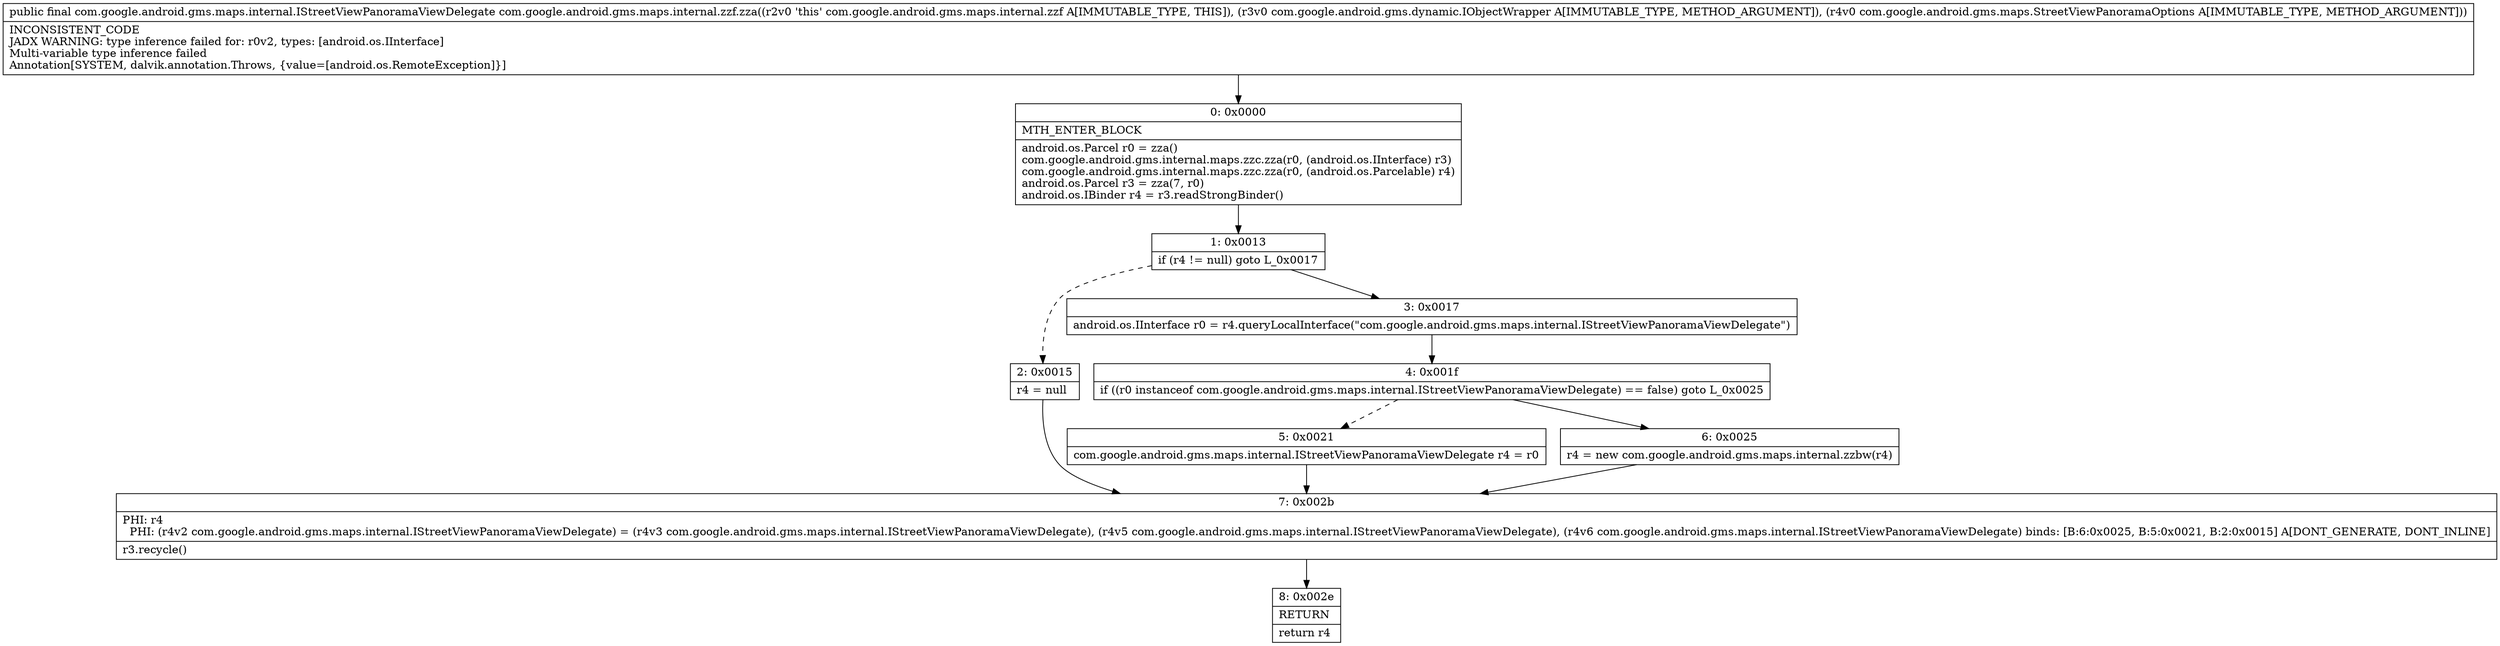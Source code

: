 digraph "CFG forcom.google.android.gms.maps.internal.zzf.zza(Lcom\/google\/android\/gms\/dynamic\/IObjectWrapper;Lcom\/google\/android\/gms\/maps\/StreetViewPanoramaOptions;)Lcom\/google\/android\/gms\/maps\/internal\/IStreetViewPanoramaViewDelegate;" {
Node_0 [shape=record,label="{0\:\ 0x0000|MTH_ENTER_BLOCK\l|android.os.Parcel r0 = zza()\lcom.google.android.gms.internal.maps.zzc.zza(r0, (android.os.IInterface) r3)\lcom.google.android.gms.internal.maps.zzc.zza(r0, (android.os.Parcelable) r4)\landroid.os.Parcel r3 = zza(7, r0)\landroid.os.IBinder r4 = r3.readStrongBinder()\l}"];
Node_1 [shape=record,label="{1\:\ 0x0013|if (r4 != null) goto L_0x0017\l}"];
Node_2 [shape=record,label="{2\:\ 0x0015|r4 = null\l}"];
Node_3 [shape=record,label="{3\:\ 0x0017|android.os.IInterface r0 = r4.queryLocalInterface(\"com.google.android.gms.maps.internal.IStreetViewPanoramaViewDelegate\")\l}"];
Node_4 [shape=record,label="{4\:\ 0x001f|if ((r0 instanceof com.google.android.gms.maps.internal.IStreetViewPanoramaViewDelegate) == false) goto L_0x0025\l}"];
Node_5 [shape=record,label="{5\:\ 0x0021|com.google.android.gms.maps.internal.IStreetViewPanoramaViewDelegate r4 = r0\l}"];
Node_6 [shape=record,label="{6\:\ 0x0025|r4 = new com.google.android.gms.maps.internal.zzbw(r4)\l}"];
Node_7 [shape=record,label="{7\:\ 0x002b|PHI: r4 \l  PHI: (r4v2 com.google.android.gms.maps.internal.IStreetViewPanoramaViewDelegate) = (r4v3 com.google.android.gms.maps.internal.IStreetViewPanoramaViewDelegate), (r4v5 com.google.android.gms.maps.internal.IStreetViewPanoramaViewDelegate), (r4v6 com.google.android.gms.maps.internal.IStreetViewPanoramaViewDelegate) binds: [B:6:0x0025, B:5:0x0021, B:2:0x0015] A[DONT_GENERATE, DONT_INLINE]\l|r3.recycle()\l}"];
Node_8 [shape=record,label="{8\:\ 0x002e|RETURN\l|return r4\l}"];
MethodNode[shape=record,label="{public final com.google.android.gms.maps.internal.IStreetViewPanoramaViewDelegate com.google.android.gms.maps.internal.zzf.zza((r2v0 'this' com.google.android.gms.maps.internal.zzf A[IMMUTABLE_TYPE, THIS]), (r3v0 com.google.android.gms.dynamic.IObjectWrapper A[IMMUTABLE_TYPE, METHOD_ARGUMENT]), (r4v0 com.google.android.gms.maps.StreetViewPanoramaOptions A[IMMUTABLE_TYPE, METHOD_ARGUMENT]))  | INCONSISTENT_CODE\lJADX WARNING: type inference failed for: r0v2, types: [android.os.IInterface]\lMulti\-variable type inference failed\lAnnotation[SYSTEM, dalvik.annotation.Throws, \{value=[android.os.RemoteException]\}]\l}"];
MethodNode -> Node_0;
Node_0 -> Node_1;
Node_1 -> Node_2[style=dashed];
Node_1 -> Node_3;
Node_2 -> Node_7;
Node_3 -> Node_4;
Node_4 -> Node_5[style=dashed];
Node_4 -> Node_6;
Node_5 -> Node_7;
Node_6 -> Node_7;
Node_7 -> Node_8;
}

